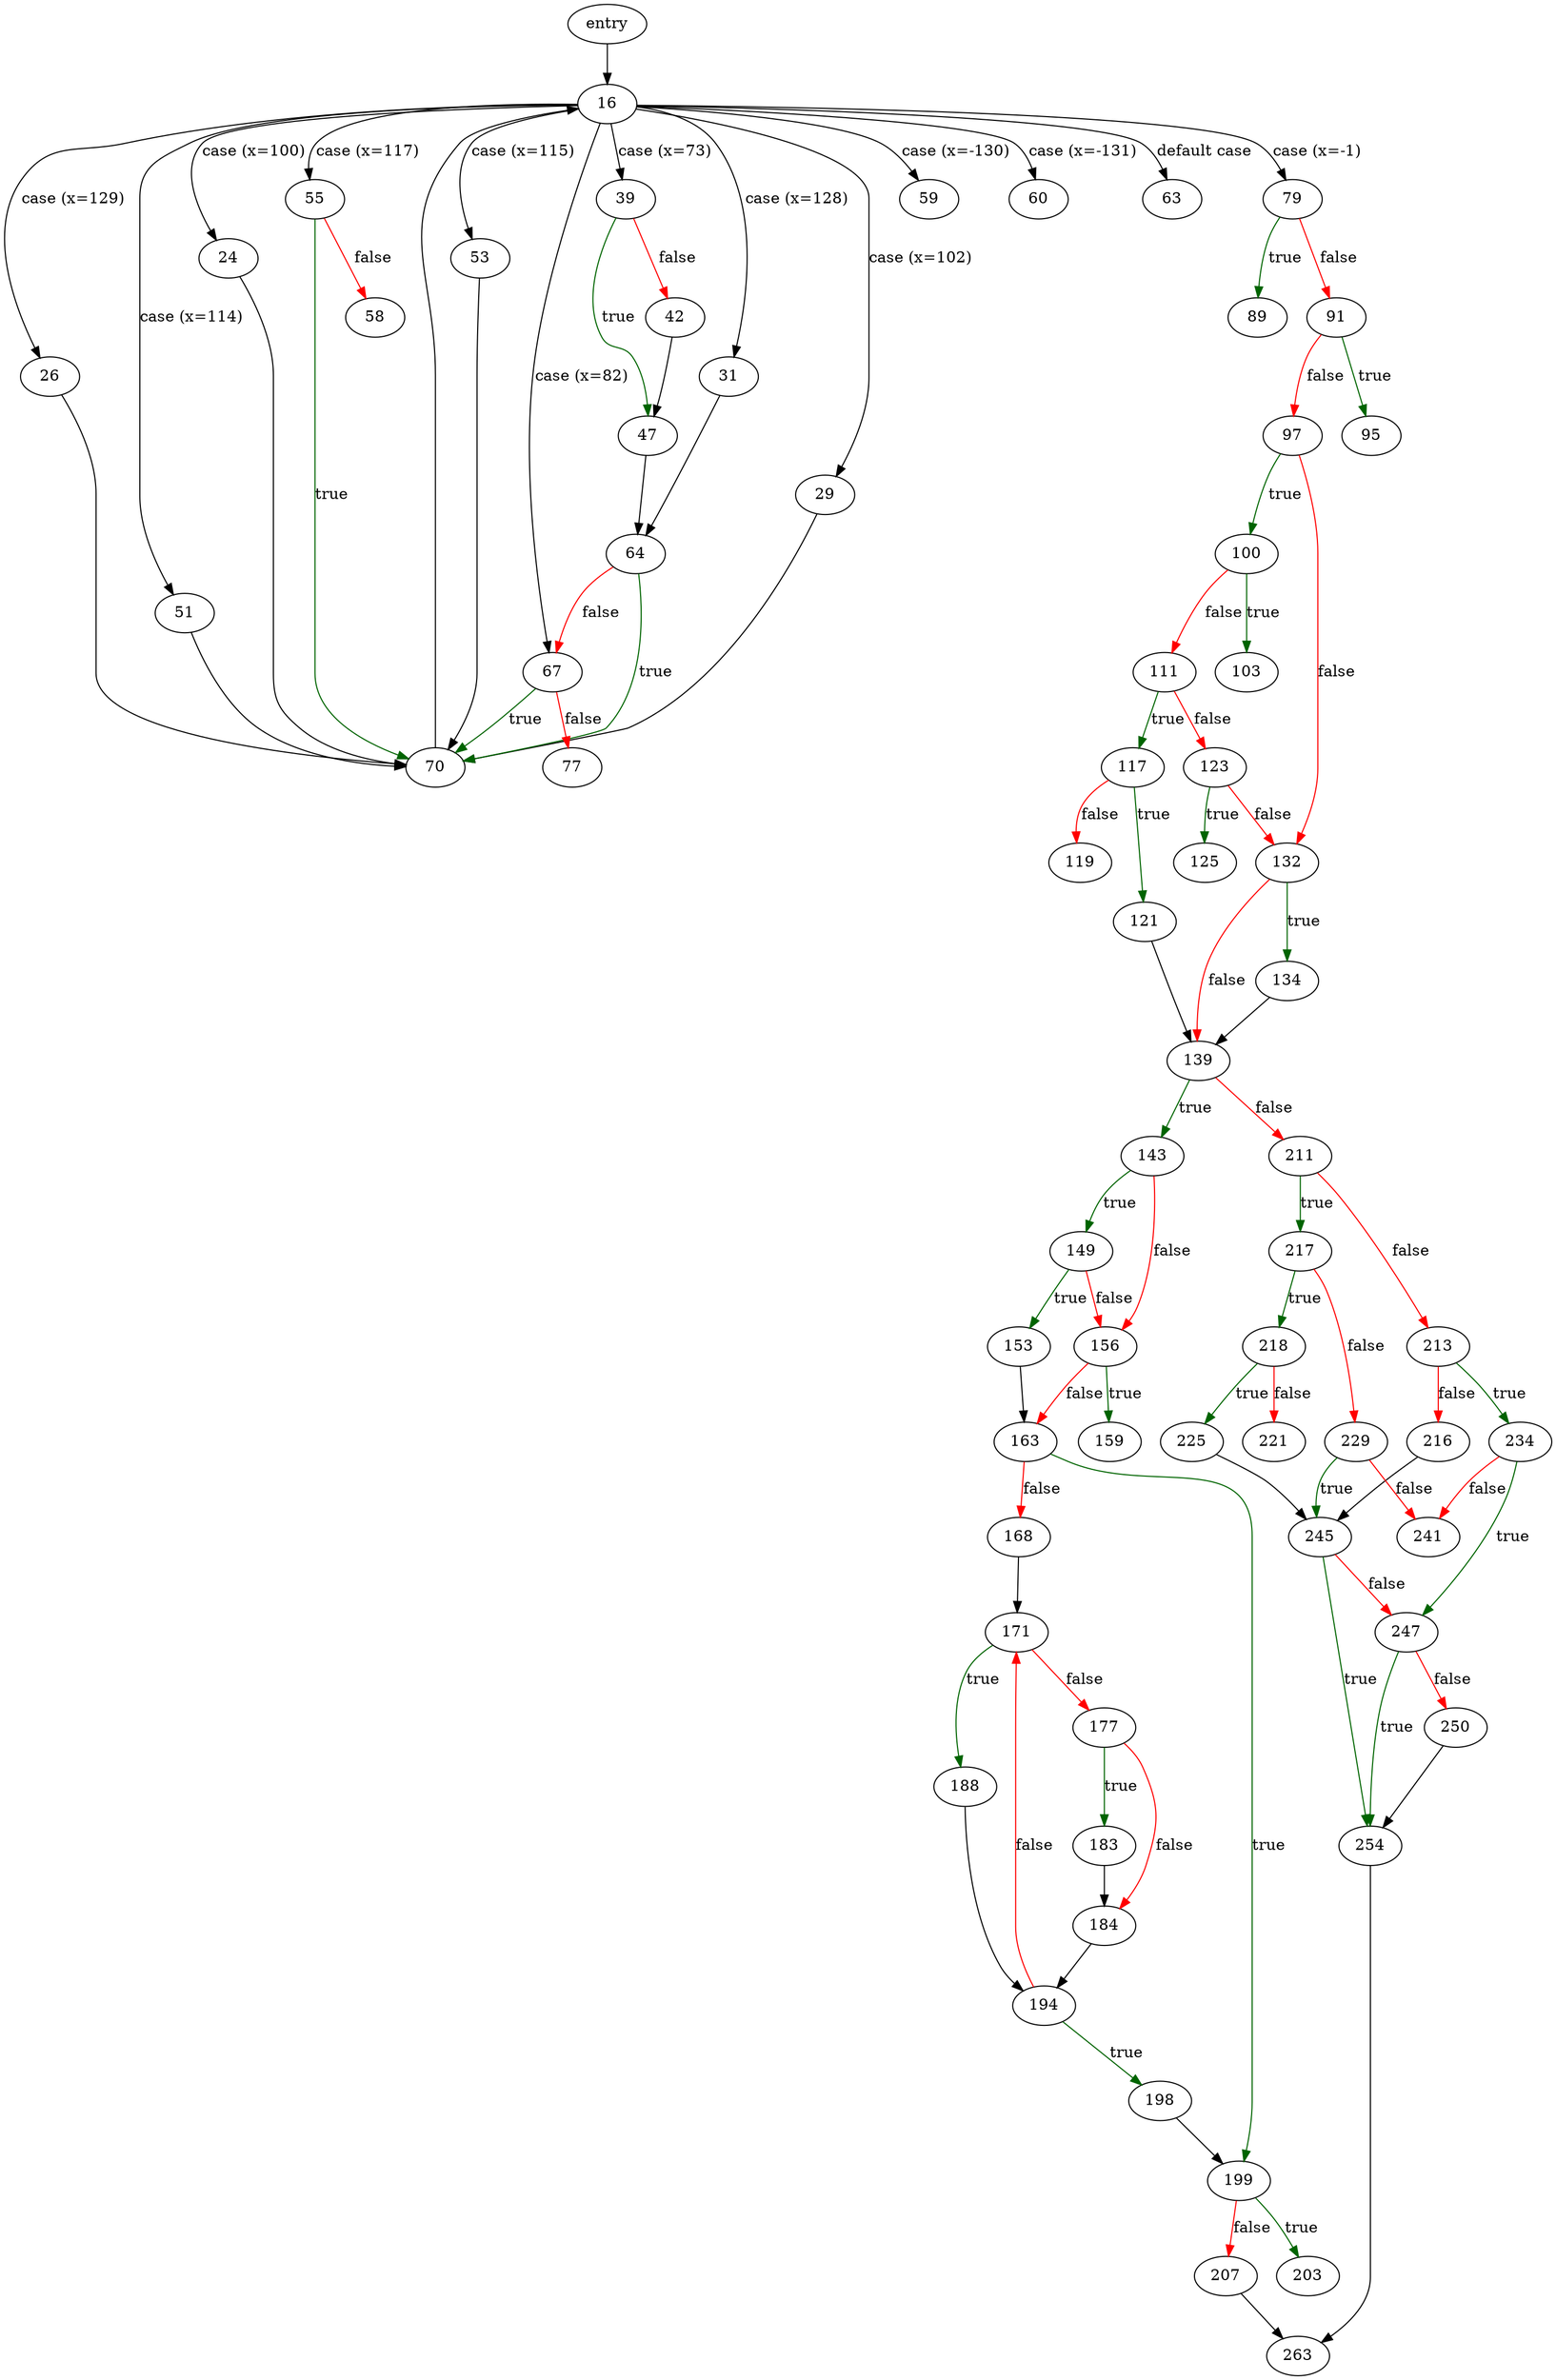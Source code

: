digraph "main" {
	// Node definitions.
	2 [label=entry];
	16;
	24;
	26;
	29;
	31;
	39;
	42;
	47;
	51;
	53;
	55;
	58;
	59;
	60;
	63;
	64;
	67;
	70;
	77;
	79;
	89;
	91;
	95;
	97;
	100;
	103;
	111;
	117;
	119;
	121;
	123;
	125;
	132;
	134;
	139;
	143;
	149;
	153;
	156;
	159;
	163;
	168;
	171;
	177;
	183;
	184;
	188;
	194;
	198;
	199;
	203;
	207;
	211;
	213;
	216;
	217;
	218;
	221;
	225;
	229;
	234;
	241;
	245;
	247;
	250;
	254;
	263;

	// Edge definitions.
	2 -> 16;
	16 -> 24 [label="case (x=100)"];
	16 -> 26 [label="case (x=129)"];
	16 -> 29 [label="case (x=102)"];
	16 -> 31 [label="case (x=128)"];
	16 -> 39 [label="case (x=73)"];
	16 -> 51 [label="case (x=114)"];
	16 -> 53 [label="case (x=115)"];
	16 -> 55 [label="case (x=117)"];
	16 -> 59 [label="case (x=-130)"];
	16 -> 60 [label="case (x=-131)"];
	16 -> 63 [label="default case"];
	16 -> 67 [label="case (x=82)"];
	16 -> 79 [label="case (x=-1)"];
	24 -> 70;
	26 -> 70;
	29 -> 70;
	31 -> 64;
	39 -> 42 [
		color=red
		label=false
	];
	39 -> 47 [
		color=darkgreen
		label=true
	];
	42 -> 47;
	47 -> 64;
	51 -> 70;
	53 -> 70;
	55 -> 58 [
		color=red
		label=false
	];
	55 -> 70 [
		color=darkgreen
		label=true
	];
	64 -> 67 [
		color=red
		label=false
	];
	64 -> 70 [
		color=darkgreen
		label=true
	];
	67 -> 70 [
		color=darkgreen
		label=true
	];
	67 -> 77 [
		color=red
		label=false
	];
	70 -> 16;
	79 -> 89 [
		color=darkgreen
		label=true
	];
	79 -> 91 [
		color=red
		label=false
	];
	91 -> 95 [
		color=darkgreen
		label=true
	];
	91 -> 97 [
		color=red
		label=false
	];
	97 -> 100 [
		color=darkgreen
		label=true
	];
	97 -> 132 [
		color=red
		label=false
	];
	100 -> 103 [
		color=darkgreen
		label=true
	];
	100 -> 111 [
		color=red
		label=false
	];
	111 -> 117 [
		color=darkgreen
		label=true
	];
	111 -> 123 [
		color=red
		label=false
	];
	117 -> 119 [
		color=red
		label=false
	];
	117 -> 121 [
		color=darkgreen
		label=true
	];
	121 -> 139;
	123 -> 125 [
		color=darkgreen
		label=true
	];
	123 -> 132 [
		color=red
		label=false
	];
	132 -> 134 [
		color=darkgreen
		label=true
	];
	132 -> 139 [
		color=red
		label=false
	];
	134 -> 139;
	139 -> 143 [
		color=darkgreen
		label=true
	];
	139 -> 211 [
		color=red
		label=false
	];
	143 -> 149 [
		color=darkgreen
		label=true
	];
	143 -> 156 [
		color=red
		label=false
	];
	149 -> 153 [
		color=darkgreen
		label=true
	];
	149 -> 156 [
		color=red
		label=false
	];
	153 -> 163;
	156 -> 159 [
		color=darkgreen
		label=true
	];
	156 -> 163 [
		color=red
		label=false
	];
	163 -> 168 [
		color=red
		label=false
	];
	163 -> 199 [
		color=darkgreen
		label=true
	];
	168 -> 171;
	171 -> 177 [
		color=red
		label=false
	];
	171 -> 188 [
		color=darkgreen
		label=true
	];
	177 -> 183 [
		color=darkgreen
		label=true
	];
	177 -> 184 [
		color=red
		label=false
	];
	183 -> 184;
	184 -> 194;
	188 -> 194;
	194 -> 171 [
		color=red
		label=false
	];
	194 -> 198 [
		color=darkgreen
		label=true
	];
	198 -> 199;
	199 -> 203 [
		color=darkgreen
		label=true
	];
	199 -> 207 [
		color=red
		label=false
	];
	207 -> 263;
	211 -> 213 [
		color=red
		label=false
	];
	211 -> 217 [
		color=darkgreen
		label=true
	];
	213 -> 216 [
		color=red
		label=false
	];
	213 -> 234 [
		color=darkgreen
		label=true
	];
	216 -> 245;
	217 -> 218 [
		color=darkgreen
		label=true
	];
	217 -> 229 [
		color=red
		label=false
	];
	218 -> 221 [
		color=red
		label=false
	];
	218 -> 225 [
		color=darkgreen
		label=true
	];
	225 -> 245;
	229 -> 241 [
		color=red
		label=false
	];
	229 -> 245 [
		color=darkgreen
		label=true
	];
	234 -> 241 [
		color=red
		label=false
	];
	234 -> 247 [
		color=darkgreen
		label=true
	];
	245 -> 247 [
		color=red
		label=false
	];
	245 -> 254 [
		color=darkgreen
		label=true
	];
	247 -> 250 [
		color=red
		label=false
	];
	247 -> 254 [
		color=darkgreen
		label=true
	];
	250 -> 254;
	254 -> 263;
}